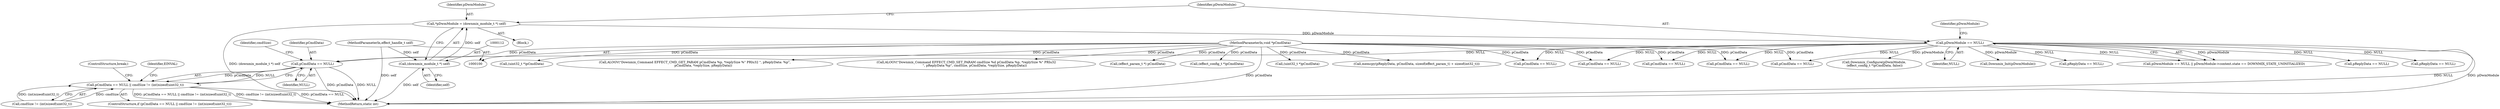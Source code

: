 digraph "0_Android_aeea52da00d210587fb3ed895de3d5f2e0264c88_0@pointer" {
"1000478" [label="(Call,pCmdData == NULL)"];
"1000104" [label="(MethodParameterIn,void *pCmdData)"];
"1000118" [label="(Call,pDwmModule == NULL)"];
"1000109" [label="(Call,*pDwmModule = (downmix_module_t *) self)"];
"1000111" [label="(Call,(downmix_module_t *) self)"];
"1000101" [label="(MethodParameterIn,effect_handle_t self)"];
"1000477" [label="(Call,pCmdData == NULL || cmdSize != (int)sizeof(uint32_t))"];
"1000320" [label="(Call,pCmdData == NULL)"];
"1000101" [label="(MethodParameterIn,effect_handle_t self)"];
"1000534" [label="(Call,(uint32_t *)pCmdData)"];
"1000117" [label="(Call,pDwmModule == NULL || pDwmModule->context.state == DOWNMIX_STATE_UNINITIALIZED)"];
"1000119" [label="(Identifier,pDwmModule)"];
"1000481" [label="(Call,cmdSize != (int)sizeof(uint32_t))"];
"1000110" [label="(Identifier,pDwmModule)"];
"1000549" [label="(Call,pCmdData == NULL)"];
"1000173" [label="(Call,pCmdData == NULL)"];
"1000118" [label="(Call,pDwmModule == NULL)"];
"1000267" [label="(Call,memcpy(pReplyData, pCmdData, sizeof(effect_param_t) + sizeof(int32_t)))"];
"1000203" [label="(Call,Downmix_Configure(pDwmModule,\n (effect_config_t *)pCmdData, false))"];
"1000572" [label="(MethodReturn,static int)"];
"1000520" [label="(Call,(uint32_t *)pCmdData)"];
"1000491" [label="(ControlStructure,break;)"];
"1000478" [label="(Call,pCmdData == NULL)"];
"1000113" [label="(Identifier,self)"];
"1000216" [label="(Call,ALOGV(\"Downmix_Command EFFECT_CMD_GET_PARAM pCmdData %p, *replySize %\" PRIu32 \", pReplyData: %p\",\n                 pCmdData, *replySize, pReplyData))"];
"1000311" [label="(Call,ALOGV(\"Downmix_Command EFFECT_CMD_SET_PARAM cmdSize %d pCmdData %p, *replySize %\" PRIu32\n                 \", pReplyData %p\", cmdSize, pCmdData, *replySize, pReplyData))"];
"1000111" [label="(Call,(downmix_module_t *) self)"];
"1000355" [label="(Call,(effect_param_t *) pCmdData)"];
"1000496" [label="(Call,pCmdData == NULL)"];
"1000107" [label="(Block,)"];
"1000104" [label="(MethodParameterIn,void *pCmdData)"];
"1000479" [label="(Identifier,pCmdData)"];
"1000120" [label="(Identifier,NULL)"];
"1000167" [label="(Call,Downmix_Init(pDwmModule))"];
"1000392" [label="(Call,pReplyData == NULL)"];
"1000482" [label="(Identifier,cmdSize)"];
"1000224" [label="(Call,pCmdData == NULL)"];
"1000146" [label="(Call,pReplyData == NULL)"];
"1000476" [label="(ControlStructure,if (pCmdData == NULL || cmdSize != (int)sizeof(uint32_t)))"];
"1000490" [label="(Identifier,EINVAL)"];
"1000435" [label="(Call,pReplyData == NULL)"];
"1000477" [label="(Call,pCmdData == NULL || cmdSize != (int)sizeof(uint32_t))"];
"1000109" [label="(Call,*pDwmModule = (downmix_module_t *) self)"];
"1000205" [label="(Call,(effect_config_t *)pCmdData)"];
"1000124" [label="(Identifier,pDwmModule)"];
"1000480" [label="(Identifier,NULL)"];
"1000478" -> "1000477"  [label="AST: "];
"1000478" -> "1000480"  [label="CFG: "];
"1000479" -> "1000478"  [label="AST: "];
"1000480" -> "1000478"  [label="AST: "];
"1000482" -> "1000478"  [label="CFG: "];
"1000477" -> "1000478"  [label="CFG: "];
"1000478" -> "1000572"  [label="DDG: pCmdData"];
"1000478" -> "1000572"  [label="DDG: NULL"];
"1000478" -> "1000477"  [label="DDG: pCmdData"];
"1000478" -> "1000477"  [label="DDG: NULL"];
"1000104" -> "1000478"  [label="DDG: pCmdData"];
"1000118" -> "1000478"  [label="DDG: NULL"];
"1000104" -> "1000100"  [label="AST: "];
"1000104" -> "1000572"  [label="DDG: pCmdData"];
"1000104" -> "1000173"  [label="DDG: pCmdData"];
"1000104" -> "1000205"  [label="DDG: pCmdData"];
"1000104" -> "1000216"  [label="DDG: pCmdData"];
"1000104" -> "1000224"  [label="DDG: pCmdData"];
"1000104" -> "1000267"  [label="DDG: pCmdData"];
"1000104" -> "1000311"  [label="DDG: pCmdData"];
"1000104" -> "1000320"  [label="DDG: pCmdData"];
"1000104" -> "1000355"  [label="DDG: pCmdData"];
"1000104" -> "1000496"  [label="DDG: pCmdData"];
"1000104" -> "1000520"  [label="DDG: pCmdData"];
"1000104" -> "1000534"  [label="DDG: pCmdData"];
"1000104" -> "1000549"  [label="DDG: pCmdData"];
"1000118" -> "1000117"  [label="AST: "];
"1000118" -> "1000120"  [label="CFG: "];
"1000119" -> "1000118"  [label="AST: "];
"1000120" -> "1000118"  [label="AST: "];
"1000124" -> "1000118"  [label="CFG: "];
"1000117" -> "1000118"  [label="CFG: "];
"1000118" -> "1000572"  [label="DDG: NULL"];
"1000118" -> "1000572"  [label="DDG: pDwmModule"];
"1000118" -> "1000117"  [label="DDG: pDwmModule"];
"1000118" -> "1000117"  [label="DDG: NULL"];
"1000109" -> "1000118"  [label="DDG: pDwmModule"];
"1000118" -> "1000146"  [label="DDG: NULL"];
"1000118" -> "1000167"  [label="DDG: pDwmModule"];
"1000118" -> "1000173"  [label="DDG: NULL"];
"1000118" -> "1000203"  [label="DDG: pDwmModule"];
"1000118" -> "1000224"  [label="DDG: NULL"];
"1000118" -> "1000320"  [label="DDG: NULL"];
"1000118" -> "1000392"  [label="DDG: NULL"];
"1000118" -> "1000435"  [label="DDG: NULL"];
"1000118" -> "1000496"  [label="DDG: NULL"];
"1000118" -> "1000549"  [label="DDG: NULL"];
"1000109" -> "1000107"  [label="AST: "];
"1000109" -> "1000111"  [label="CFG: "];
"1000110" -> "1000109"  [label="AST: "];
"1000111" -> "1000109"  [label="AST: "];
"1000119" -> "1000109"  [label="CFG: "];
"1000109" -> "1000572"  [label="DDG: (downmix_module_t *) self"];
"1000111" -> "1000109"  [label="DDG: self"];
"1000111" -> "1000113"  [label="CFG: "];
"1000112" -> "1000111"  [label="AST: "];
"1000113" -> "1000111"  [label="AST: "];
"1000111" -> "1000572"  [label="DDG: self"];
"1000101" -> "1000111"  [label="DDG: self"];
"1000101" -> "1000100"  [label="AST: "];
"1000101" -> "1000572"  [label="DDG: self"];
"1000477" -> "1000476"  [label="AST: "];
"1000477" -> "1000481"  [label="CFG: "];
"1000481" -> "1000477"  [label="AST: "];
"1000490" -> "1000477"  [label="CFG: "];
"1000491" -> "1000477"  [label="CFG: "];
"1000477" -> "1000572"  [label="DDG: pCmdData == NULL || cmdSize != (int)sizeof(uint32_t)"];
"1000477" -> "1000572"  [label="DDG: cmdSize != (int)sizeof(uint32_t)"];
"1000477" -> "1000572"  [label="DDG: pCmdData == NULL"];
"1000481" -> "1000477"  [label="DDG: cmdSize"];
"1000481" -> "1000477"  [label="DDG: (int)sizeof(uint32_t)"];
}
